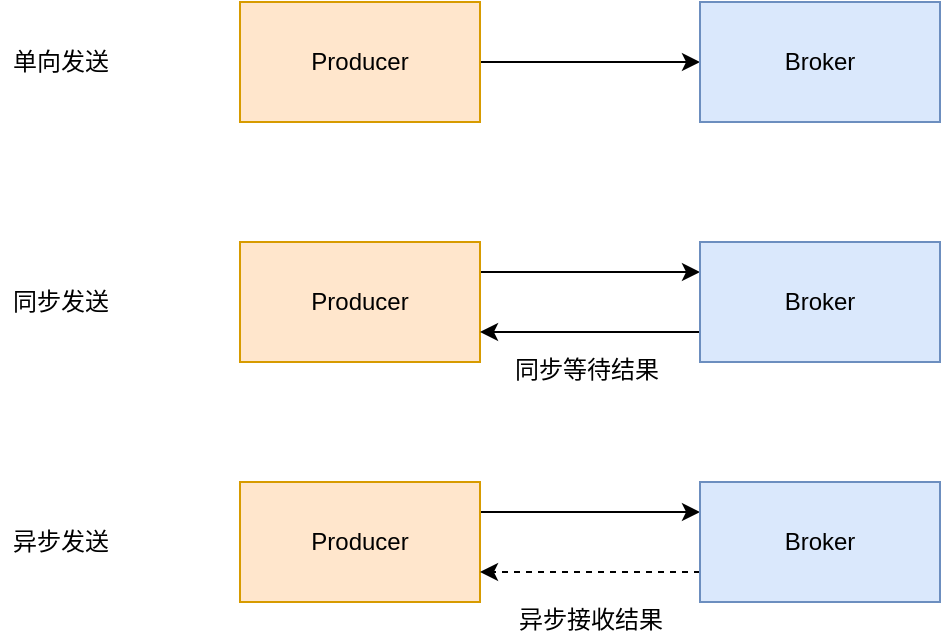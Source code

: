 <mxfile version="15.4.0" type="device"><diagram id="MCS-YJnMvHxqZ1l0bFIu" name="第 1 页"><mxGraphModel dx="946" dy="625" grid="1" gridSize="10" guides="1" tooltips="1" connect="1" arrows="1" fold="1" page="1" pageScale="1" pageWidth="827" pageHeight="1169" math="0" shadow="0"><root><mxCell id="0"/><mxCell id="1" parent="0"/><mxCell id="Lf7KoJJCtNTm7S5JBbqx-3" style="edgeStyle=orthogonalEdgeStyle;rounded=0;orthogonalLoop=1;jettySize=auto;html=1;exitX=1;exitY=0.5;exitDx=0;exitDy=0;entryX=0;entryY=0.5;entryDx=0;entryDy=0;" edge="1" parent="1" source="Lf7KoJJCtNTm7S5JBbqx-1" target="Lf7KoJJCtNTm7S5JBbqx-2"><mxGeometry relative="1" as="geometry"/></mxCell><mxCell id="Lf7KoJJCtNTm7S5JBbqx-1" value="Producer" style="rounded=0;whiteSpace=wrap;html=1;fillColor=#ffe6cc;strokeColor=#d79b00;" vertex="1" parent="1"><mxGeometry x="160" y="170" width="120" height="60" as="geometry"/></mxCell><mxCell id="Lf7KoJJCtNTm7S5JBbqx-2" value="Broker" style="rounded=0;whiteSpace=wrap;html=1;fillColor=#dae8fc;strokeColor=#6c8ebf;" vertex="1" parent="1"><mxGeometry x="390" y="170" width="120" height="60" as="geometry"/></mxCell><mxCell id="Lf7KoJJCtNTm7S5JBbqx-7" style="edgeStyle=orthogonalEdgeStyle;rounded=0;orthogonalLoop=1;jettySize=auto;html=1;exitX=1;exitY=0.25;exitDx=0;exitDy=0;entryX=0;entryY=0.25;entryDx=0;entryDy=0;" edge="1" parent="1" source="Lf7KoJJCtNTm7S5JBbqx-5" target="Lf7KoJJCtNTm7S5JBbqx-6"><mxGeometry relative="1" as="geometry"/></mxCell><mxCell id="Lf7KoJJCtNTm7S5JBbqx-5" value="Producer" style="rounded=0;whiteSpace=wrap;html=1;fillColor=#ffe6cc;strokeColor=#d79b00;" vertex="1" parent="1"><mxGeometry x="160" y="290" width="120" height="60" as="geometry"/></mxCell><mxCell id="Lf7KoJJCtNTm7S5JBbqx-8" style="edgeStyle=orthogonalEdgeStyle;rounded=0;orthogonalLoop=1;jettySize=auto;html=1;exitX=0;exitY=0.75;exitDx=0;exitDy=0;entryX=1;entryY=0.75;entryDx=0;entryDy=0;" edge="1" parent="1" source="Lf7KoJJCtNTm7S5JBbqx-6" target="Lf7KoJJCtNTm7S5JBbqx-5"><mxGeometry relative="1" as="geometry"/></mxCell><mxCell id="Lf7KoJJCtNTm7S5JBbqx-6" value="Broker" style="rounded=0;whiteSpace=wrap;html=1;fillColor=#dae8fc;strokeColor=#6c8ebf;" vertex="1" parent="1"><mxGeometry x="390" y="290" width="120" height="60" as="geometry"/></mxCell><mxCell id="Lf7KoJJCtNTm7S5JBbqx-9" style="edgeStyle=orthogonalEdgeStyle;rounded=0;orthogonalLoop=1;jettySize=auto;html=1;exitX=1;exitY=0.25;exitDx=0;exitDy=0;entryX=0;entryY=0.25;entryDx=0;entryDy=0;" edge="1" parent="1" source="Lf7KoJJCtNTm7S5JBbqx-10" target="Lf7KoJJCtNTm7S5JBbqx-12"><mxGeometry relative="1" as="geometry"/></mxCell><mxCell id="Lf7KoJJCtNTm7S5JBbqx-10" value="Producer" style="rounded=0;whiteSpace=wrap;html=1;fillColor=#ffe6cc;strokeColor=#d79b00;" vertex="1" parent="1"><mxGeometry x="160" y="410" width="120" height="60" as="geometry"/></mxCell><mxCell id="Lf7KoJJCtNTm7S5JBbqx-11" style="edgeStyle=orthogonalEdgeStyle;rounded=0;orthogonalLoop=1;jettySize=auto;html=1;exitX=0;exitY=0.75;exitDx=0;exitDy=0;entryX=1;entryY=0.75;entryDx=0;entryDy=0;dashed=1;" edge="1" parent="1" source="Lf7KoJJCtNTm7S5JBbqx-12" target="Lf7KoJJCtNTm7S5JBbqx-10"><mxGeometry relative="1" as="geometry"/></mxCell><mxCell id="Lf7KoJJCtNTm7S5JBbqx-12" value="Broker" style="rounded=0;whiteSpace=wrap;html=1;fillColor=#dae8fc;strokeColor=#6c8ebf;" vertex="1" parent="1"><mxGeometry x="390" y="410" width="120" height="60" as="geometry"/></mxCell><mxCell id="Lf7KoJJCtNTm7S5JBbqx-14" value="单向发送" style="text;html=1;align=center;verticalAlign=middle;resizable=0;points=[];autosize=1;strokeColor=none;fillColor=none;" vertex="1" parent="1"><mxGeometry x="40" y="190" width="60" height="20" as="geometry"/></mxCell><mxCell id="Lf7KoJJCtNTm7S5JBbqx-15" value="同步发送" style="text;html=1;align=center;verticalAlign=middle;resizable=0;points=[];autosize=1;strokeColor=none;fillColor=none;" vertex="1" parent="1"><mxGeometry x="40" y="310" width="60" height="20" as="geometry"/></mxCell><mxCell id="Lf7KoJJCtNTm7S5JBbqx-16" value="异步发送" style="text;html=1;align=center;verticalAlign=middle;resizable=0;points=[];autosize=1;strokeColor=none;fillColor=none;" vertex="1" parent="1"><mxGeometry x="40" y="430" width="60" height="20" as="geometry"/></mxCell><mxCell id="Lf7KoJJCtNTm7S5JBbqx-17" value="同步等待结果" style="text;html=1;align=center;verticalAlign=middle;resizable=0;points=[];autosize=1;strokeColor=none;fillColor=none;" vertex="1" parent="1"><mxGeometry x="288" y="344" width="90" height="20" as="geometry"/></mxCell><mxCell id="Lf7KoJJCtNTm7S5JBbqx-18" value="异步接收结果" style="text;html=1;align=center;verticalAlign=middle;resizable=0;points=[];autosize=1;strokeColor=none;fillColor=none;" vertex="1" parent="1"><mxGeometry x="290" y="469" width="90" height="20" as="geometry"/></mxCell></root></mxGraphModel></diagram></mxfile>